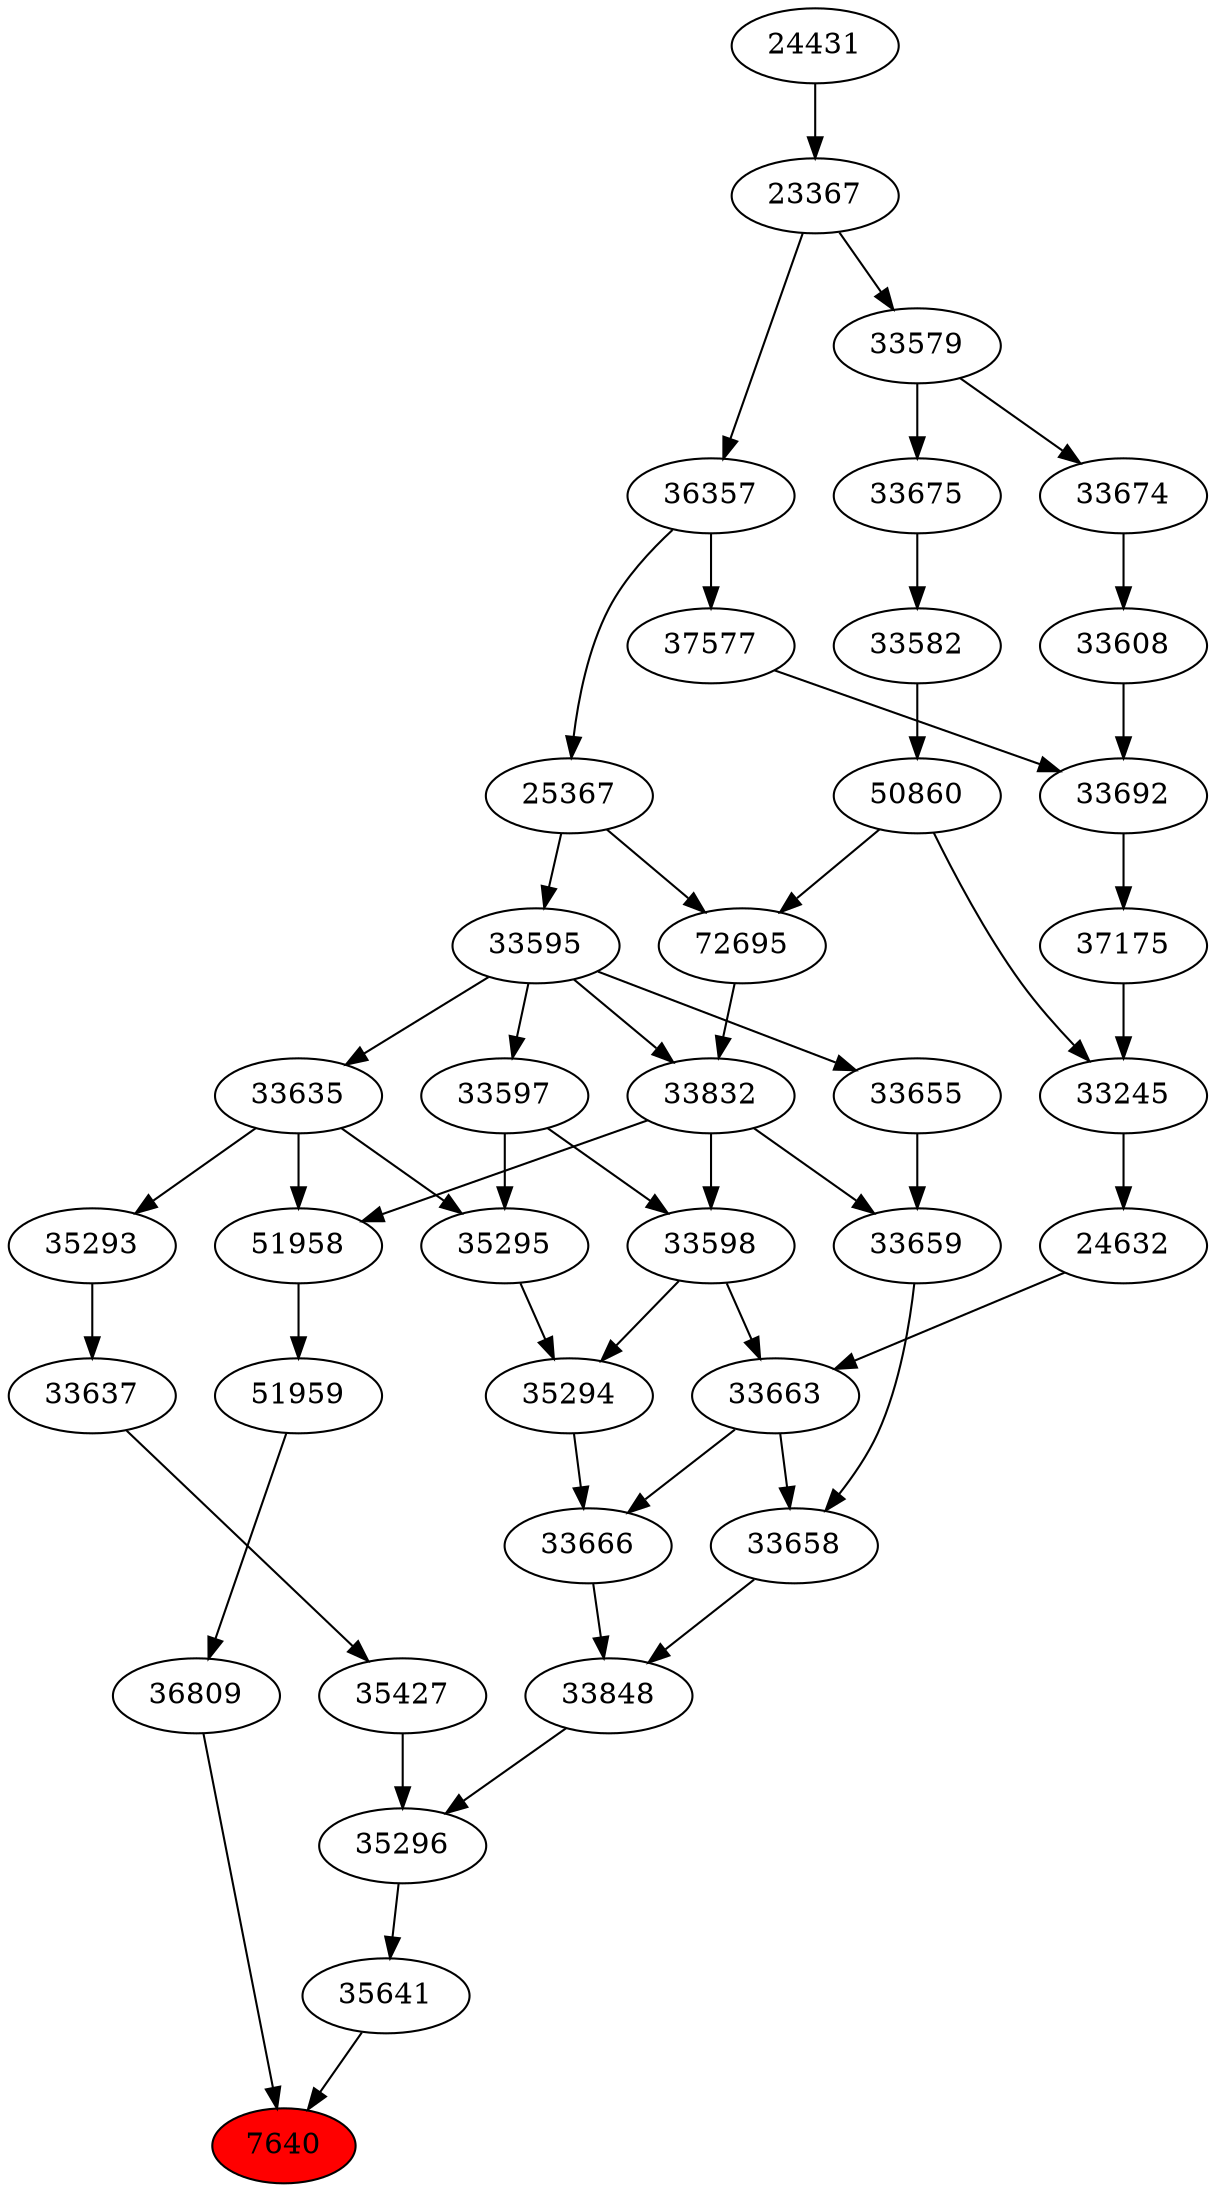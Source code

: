 strict digraph{ 
7640 [label="7640" fillcolor=red style=filled]
36809 -> 7640
35641 -> 7640
36809 [label="36809"]
51959 -> 36809
35641 [label="35641"]
35296 -> 35641
51959 [label="51959"]
51958 -> 51959
35296 [label="35296"]
33848 -> 35296
35427 -> 35296
51958 [label="51958"]
33832 -> 51958
33635 -> 51958
33848 [label="33848"]
33658 -> 33848
33666 -> 33848
35427 [label="35427"]
33637 -> 35427
33832 [label="33832"]
72695 -> 33832
33595 -> 33832
33635 [label="33635"]
33595 -> 33635
33658 [label="33658"]
33663 -> 33658
33659 -> 33658
33666 [label="33666"]
33663 -> 33666
35294 -> 33666
33637 [label="33637"]
35293 -> 33637
72695 [label="72695"]
50860 -> 72695
25367 -> 72695
33595 [label="33595"]
25367 -> 33595
33663 [label="33663"]
24632 -> 33663
33598 -> 33663
33659 [label="33659"]
33655 -> 33659
33832 -> 33659
35294 [label="35294"]
33598 -> 35294
35295 -> 35294
35293 [label="35293"]
33635 -> 35293
50860 [label="50860"]
33582 -> 50860
25367 [label="25367"]
36357 -> 25367
24632 [label="24632"]
33245 -> 24632
33598 [label="33598"]
33597 -> 33598
33832 -> 33598
33655 [label="33655"]
33595 -> 33655
35295 [label="35295"]
33635 -> 35295
33597 -> 35295
33582 [label="33582"]
33675 -> 33582
36357 [label="36357"]
23367 -> 36357
33245 [label="33245"]
50860 -> 33245
37175 -> 33245
33597 [label="33597"]
33595 -> 33597
33675 [label="33675"]
33579 -> 33675
23367 [label="23367"]
24431 -> 23367
37175 [label="37175"]
33692 -> 37175
33579 [label="33579"]
23367 -> 33579
24431 [label="24431"]
33692 [label="33692"]
33608 -> 33692
37577 -> 33692
33608 [label="33608"]
33674 -> 33608
37577 [label="37577"]
36357 -> 37577
33674 [label="33674"]
33579 -> 33674
}